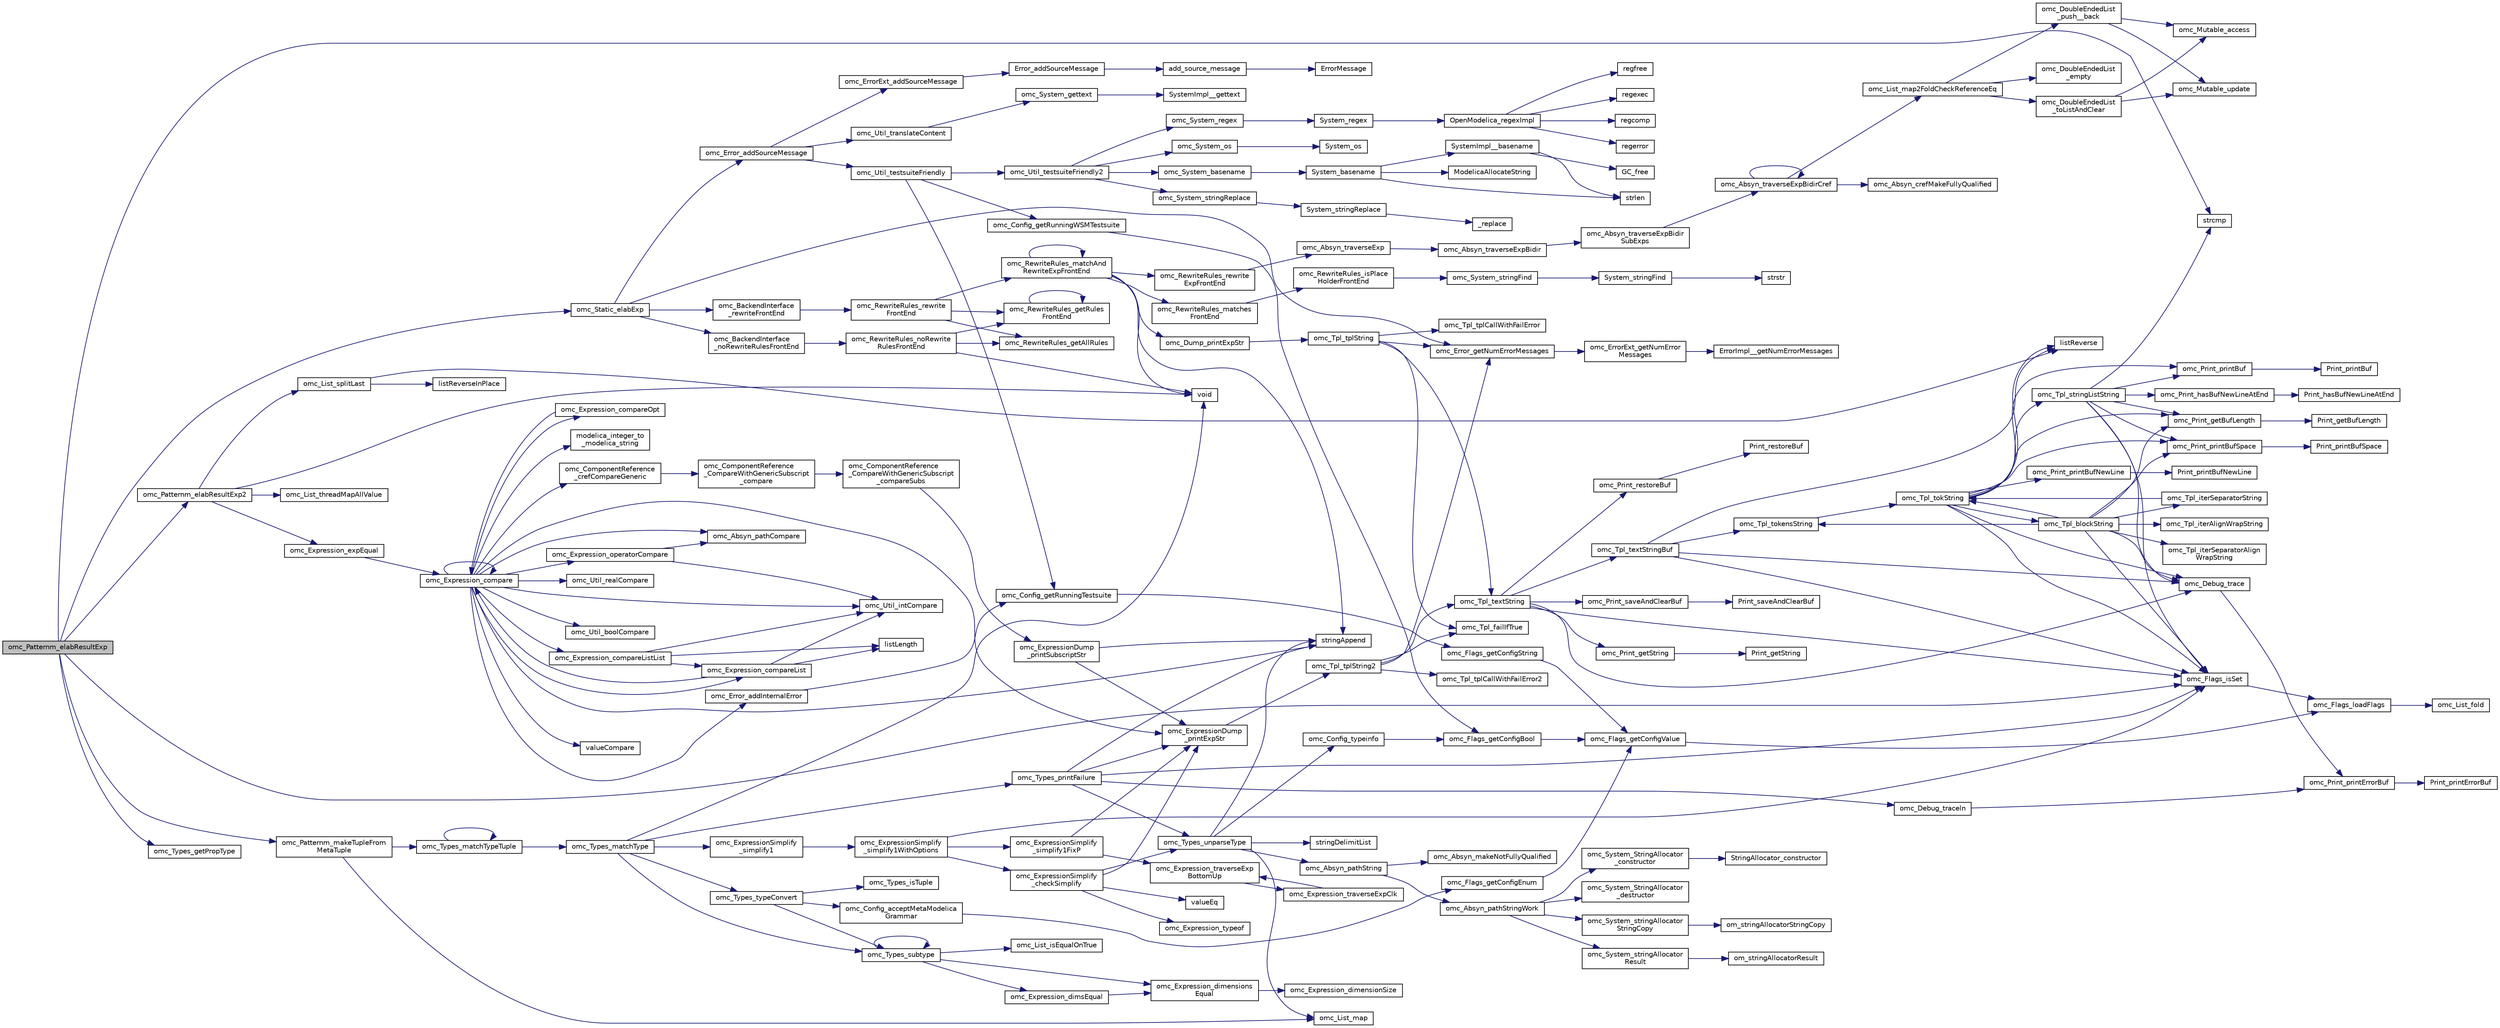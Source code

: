digraph "omc_Patternm_elabResultExp"
{
  edge [fontname="Helvetica",fontsize="10",labelfontname="Helvetica",labelfontsize="10"];
  node [fontname="Helvetica",fontsize="10",shape=record];
  rankdir="LR";
  Node2503 [label="omc_Patternm_elabResultExp",height=0.2,width=0.4,color="black", fillcolor="grey75", style="filled", fontcolor="black"];
  Node2503 -> Node2504 [color="midnightblue",fontsize="10",style="solid",fontname="Helvetica"];
  Node2504 [label="strcmp",height=0.2,width=0.4,color="black", fillcolor="white", style="filled",URL="$db/d13/_c_vode_get_8m.html#ab022bbe018438998408fda94a327a547"];
  Node2503 -> Node2505 [color="midnightblue",fontsize="10",style="solid",fontname="Helvetica"];
  Node2505 [label="omc_Static_elabExp",height=0.2,width=0.4,color="black", fillcolor="white", style="filled",URL="$d0/d86/_static_8c.html#a3559888bc6b427261342f66dd48d39d4"];
  Node2505 -> Node2506 [color="midnightblue",fontsize="10",style="solid",fontname="Helvetica"];
  Node2506 [label="omc_BackendInterface\l_noRewriteRulesFrontEnd",height=0.2,width=0.4,color="black", fillcolor="white", style="filled",URL="$df/d4e/_backend_interface_8c.html#a80c4dbf787310b487fa12f1f85346f6c"];
  Node2506 -> Node2507 [color="midnightblue",fontsize="10",style="solid",fontname="Helvetica"];
  Node2507 [label="omc_RewriteRules_noRewrite\lRulesFrontEnd",height=0.2,width=0.4,color="black", fillcolor="white", style="filled",URL="$d5/d62/_rewrite_rules_8c.html#a5c00935481499dfd5b14fafcdbaa8a44"];
  Node2507 -> Node2508 [color="midnightblue",fontsize="10",style="solid",fontname="Helvetica"];
  Node2508 [label="omc_RewriteRules_getRules\lFrontEnd",height=0.2,width=0.4,color="black", fillcolor="white", style="filled",URL="$d5/d62/_rewrite_rules_8c.html#abab7a42d066778f6ac33ddacb6fd2ad4"];
  Node2508 -> Node2508 [color="midnightblue",fontsize="10",style="solid",fontname="Helvetica"];
  Node2507 -> Node2509 [color="midnightblue",fontsize="10",style="solid",fontname="Helvetica"];
  Node2509 [label="omc_RewriteRules_getAllRules",height=0.2,width=0.4,color="black", fillcolor="white", style="filled",URL="$d5/d62/_rewrite_rules_8c.html#a4512a6535e05e242332ccbc0a724d675"];
  Node2507 -> Node2510 [color="midnightblue",fontsize="10",style="solid",fontname="Helvetica"];
  Node2510 [label="void",height=0.2,width=0.4,color="black", fillcolor="white", style="filled",URL="$d1/dd1/3rd_party_2gc_2include_2gc_8h.html#acacfa47efcc44a29f7bb7d98f2a000f8"];
  Node2505 -> Node2511 [color="midnightblue",fontsize="10",style="solid",fontname="Helvetica"];
  Node2511 [label="omc_BackendInterface\l_rewriteFrontEnd",height=0.2,width=0.4,color="black", fillcolor="white", style="filled",URL="$df/d4e/_backend_interface_8c.html#aa24c64e0e29197b384561f4cf8ebfcab"];
  Node2511 -> Node2512 [color="midnightblue",fontsize="10",style="solid",fontname="Helvetica"];
  Node2512 [label="omc_RewriteRules_rewrite\lFrontEnd",height=0.2,width=0.4,color="black", fillcolor="white", style="filled",URL="$d5/d62/_rewrite_rules_8c.html#a9ea59226cf3491009f366b9b3a960f15"];
  Node2512 -> Node2508 [color="midnightblue",fontsize="10",style="solid",fontname="Helvetica"];
  Node2512 -> Node2509 [color="midnightblue",fontsize="10",style="solid",fontname="Helvetica"];
  Node2512 -> Node2513 [color="midnightblue",fontsize="10",style="solid",fontname="Helvetica"];
  Node2513 [label="omc_RewriteRules_matchAnd\lRewriteExpFrontEnd",height=0.2,width=0.4,color="black", fillcolor="white", style="filled",URL="$d5/d62/_rewrite_rules_8c.html#afb9ee298b785c752879c3a1453860cf3"];
  Node2513 -> Node2514 [color="midnightblue",fontsize="10",style="solid",fontname="Helvetica"];
  Node2514 [label="omc_RewriteRules_matches\lFrontEnd",height=0.2,width=0.4,color="black", fillcolor="white", style="filled",URL="$d5/d62/_rewrite_rules_8c.html#a8e0ef871282a0a434bbfc649214418b9"];
  Node2514 -> Node2515 [color="midnightblue",fontsize="10",style="solid",fontname="Helvetica"];
  Node2515 [label="omc_RewriteRules_isPlace\lHolderFrontEnd",height=0.2,width=0.4,color="black", fillcolor="white", style="filled",URL="$d5/d62/_rewrite_rules_8c.html#ae2977f22cdf902544850859dff55fae9"];
  Node2515 -> Node2516 [color="midnightblue",fontsize="10",style="solid",fontname="Helvetica"];
  Node2516 [label="omc_System_stringFind",height=0.2,width=0.4,color="black", fillcolor="white", style="filled",URL="$d1/d95/_system_8c.html#aaf91a54874eb5ec9ee51361de070f43f"];
  Node2516 -> Node2517 [color="midnightblue",fontsize="10",style="solid",fontname="Helvetica"];
  Node2517 [label="System_stringFind",height=0.2,width=0.4,color="black", fillcolor="white", style="filled",URL="$d8/d28/_compiler_2boot_2build_2system_8h.html#a616f6ee1c9578bea3ee5ecb840b19682"];
  Node2517 -> Node2518 [color="midnightblue",fontsize="10",style="solid",fontname="Helvetica"];
  Node2518 [label="strstr",height=0.2,width=0.4,color="black", fillcolor="white", style="filled",URL="$df/deb/3rd_party_2regex-0_812_2test_2test_8c.html#a1e5ffad39b65fa937afd3ee288ccf877"];
  Node2513 -> Node2519 [color="midnightblue",fontsize="10",style="solid",fontname="Helvetica"];
  Node2519 [label="omc_RewriteRules_rewrite\lExpFrontEnd",height=0.2,width=0.4,color="black", fillcolor="white", style="filled",URL="$d5/d62/_rewrite_rules_8c.html#a513d50178168c55bf4f694c9be636913"];
  Node2519 -> Node2520 [color="midnightblue",fontsize="10",style="solid",fontname="Helvetica"];
  Node2520 [label="omc_Absyn_traverseExp",height=0.2,width=0.4,color="black", fillcolor="white", style="filled",URL="$d0/d78/_absyn_8c.html#a4e56ea0b5399f08689d164dcbe995886"];
  Node2520 -> Node2521 [color="midnightblue",fontsize="10",style="solid",fontname="Helvetica"];
  Node2521 [label="omc_Absyn_traverseExpBidir",height=0.2,width=0.4,color="black", fillcolor="white", style="filled",URL="$d0/d78/_absyn_8c.html#add896b000d61c35a4c46cdae7cc6b81a"];
  Node2521 -> Node2522 [color="midnightblue",fontsize="10",style="solid",fontname="Helvetica"];
  Node2522 [label="omc_Absyn_traverseExpBidir\lSubExps",height=0.2,width=0.4,color="black", fillcolor="white", style="filled",URL="$d0/d78/_absyn_8c.html#abe7f9b3aa83ab4de1cb090df682e5fdc"];
  Node2522 -> Node2523 [color="midnightblue",fontsize="10",style="solid",fontname="Helvetica"];
  Node2523 [label="omc_Absyn_traverseExpBidirCref",height=0.2,width=0.4,color="black", fillcolor="white", style="filled",URL="$d0/d78/_absyn_8c.html#a8a631828d351ac06cd8a7b6c92ba9970"];
  Node2523 -> Node2523 [color="midnightblue",fontsize="10",style="solid",fontname="Helvetica"];
  Node2523 -> Node2524 [color="midnightblue",fontsize="10",style="solid",fontname="Helvetica"];
  Node2524 [label="omc_Absyn_crefMakeFullyQualified",height=0.2,width=0.4,color="black", fillcolor="white", style="filled",URL="$d0/d78/_absyn_8c.html#aacd95a0f5b0b2f2bcfbe1927e6bd489e"];
  Node2523 -> Node2525 [color="midnightblue",fontsize="10",style="solid",fontname="Helvetica"];
  Node2525 [label="omc_List_map2FoldCheckReferenceEq",height=0.2,width=0.4,color="black", fillcolor="white", style="filled",URL="$da/d72/_compiler_2boot_2build_2list_8c.html#a620a57c2f9996057cbb8dcd1b183018f"];
  Node2525 -> Node2526 [color="midnightblue",fontsize="10",style="solid",fontname="Helvetica"];
  Node2526 [label="omc_DoubleEndedList\l_empty",height=0.2,width=0.4,color="black", fillcolor="white", style="filled",URL="$df/d56/_double_ended_list_8c.html#a5bd04948a6755a3b46a10804641c2a35"];
  Node2525 -> Node2527 [color="midnightblue",fontsize="10",style="solid",fontname="Helvetica"];
  Node2527 [label="omc_DoubleEndedList\l_push__back",height=0.2,width=0.4,color="black", fillcolor="white", style="filled",URL="$df/d56/_double_ended_list_8c.html#afd49a883c63046b88cd3d060c51907f1"];
  Node2527 -> Node2528 [color="midnightblue",fontsize="10",style="solid",fontname="Helvetica"];
  Node2528 [label="omc_Mutable_access",height=0.2,width=0.4,color="black", fillcolor="white", style="filled",URL="$d8/de3/_mutable_8c.html#a4d9367043438a5c1a24d17f1f9559996"];
  Node2527 -> Node2529 [color="midnightblue",fontsize="10",style="solid",fontname="Helvetica"];
  Node2529 [label="omc_Mutable_update",height=0.2,width=0.4,color="black", fillcolor="white", style="filled",URL="$d8/de3/_mutable_8c.html#a453a811f6b99a2c2625aa9e95c27cb2c"];
  Node2525 -> Node2530 [color="midnightblue",fontsize="10",style="solid",fontname="Helvetica"];
  Node2530 [label="omc_DoubleEndedList\l_toListAndClear",height=0.2,width=0.4,color="black", fillcolor="white", style="filled",URL="$df/d56/_double_ended_list_8c.html#a29b31effb236408e896ba6e9191f1f31"];
  Node2530 -> Node2528 [color="midnightblue",fontsize="10",style="solid",fontname="Helvetica"];
  Node2530 -> Node2529 [color="midnightblue",fontsize="10",style="solid",fontname="Helvetica"];
  Node2513 -> Node2531 [color="midnightblue",fontsize="10",style="solid",fontname="Helvetica"];
  Node2531 [label="stringAppend",height=0.2,width=0.4,color="black", fillcolor="white", style="filled",URL="$d7/deb/build_2include_2omc_2c_2util_2modelica__string_8c.html#a751007abc59e9ca7978f2af10a0c814f"];
  Node2513 -> Node2532 [color="midnightblue",fontsize="10",style="solid",fontname="Helvetica"];
  Node2532 [label="omc_Dump_printExpStr",height=0.2,width=0.4,color="black", fillcolor="white", style="filled",URL="$d8/d4d/_dump_8c.html#a17160be8bc0a8dd3d57b9c01a81f4571"];
  Node2532 -> Node2533 [color="midnightblue",fontsize="10",style="solid",fontname="Helvetica"];
  Node2533 [label="omc_Tpl_tplString",height=0.2,width=0.4,color="black", fillcolor="white", style="filled",URL="$d7/d52/_tpl_8c.html#aa1d15a30935372710f07a5ba3276dc70"];
  Node2533 -> Node2534 [color="midnightblue",fontsize="10",style="solid",fontname="Helvetica"];
  Node2534 [label="omc_Error_getNumErrorMessages",height=0.2,width=0.4,color="black", fillcolor="white", style="filled",URL="$db/da1/_compiler_2boot_2build_2error_8c.html#a6f9ff3d03e91883492e13af7fbc088ff"];
  Node2534 -> Node2535 [color="midnightblue",fontsize="10",style="solid",fontname="Helvetica"];
  Node2535 [label="omc_ErrorExt_getNumError\lMessages",height=0.2,width=0.4,color="black", fillcolor="white", style="filled",URL="$d4/dce/_error_ext_8c.html#a0195f83af0487b3e7bf35deb4225e582"];
  Node2535 -> Node2536 [color="midnightblue",fontsize="10",style="solid",fontname="Helvetica"];
  Node2536 [label="ErrorImpl__getNumErrorMessages",height=0.2,width=0.4,color="black", fillcolor="white", style="filled",URL="$d1/d40/boot_2build_2_error_ext_8h.html#a1206137921767ad0e49abe96adf7b5e3"];
  Node2533 -> Node2537 [color="midnightblue",fontsize="10",style="solid",fontname="Helvetica"];
  Node2537 [label="omc_Tpl_tplCallWithFailError",height=0.2,width=0.4,color="black", fillcolor="white", style="filled",URL="$d7/d52/_tpl_8c.html#a97b981684a5f0c8f870746abdde666d7"];
  Node2533 -> Node2538 [color="midnightblue",fontsize="10",style="solid",fontname="Helvetica"];
  Node2538 [label="omc_Tpl_failIfTrue",height=0.2,width=0.4,color="black", fillcolor="white", style="filled",URL="$d7/d52/_tpl_8c.html#a4c5af303d93cb4cea7b309b336519c31"];
  Node2533 -> Node2539 [color="midnightblue",fontsize="10",style="solid",fontname="Helvetica"];
  Node2539 [label="omc_Tpl_textString",height=0.2,width=0.4,color="black", fillcolor="white", style="filled",URL="$d7/d52/_tpl_8c.html#a3df7e553e36d815ca12207c1b633f741"];
  Node2539 -> Node2540 [color="midnightblue",fontsize="10",style="solid",fontname="Helvetica"];
  Node2540 [label="omc_Print_saveAndClearBuf",height=0.2,width=0.4,color="black", fillcolor="white", style="filled",URL="$dc/d4a/_print_8c.html#a9be4a7e0fd8ef4d0e9a96b6a7d30129b"];
  Node2540 -> Node2541 [color="midnightblue",fontsize="10",style="solid",fontname="Helvetica"];
  Node2541 [label="Print_saveAndClearBuf",height=0.2,width=0.4,color="black", fillcolor="white", style="filled",URL="$db/def/_print_8h.html#afbd06f69772f11802874118538c5e3cb"];
  Node2539 -> Node2542 [color="midnightblue",fontsize="10",style="solid",fontname="Helvetica"];
  Node2542 [label="omc_Tpl_textStringBuf",height=0.2,width=0.4,color="black", fillcolor="white", style="filled",URL="$d7/d52/_tpl_8c.html#a569b285dc7a7a3d881d4a69ee8857b85"];
  Node2542 -> Node2543 [color="midnightblue",fontsize="10",style="solid",fontname="Helvetica"];
  Node2543 [label="omc_Tpl_tokensString",height=0.2,width=0.4,color="black", fillcolor="white", style="filled",URL="$d7/d52/_tpl_8c.html#a2085a822c35dc488683fbb303c0d6546"];
  Node2543 -> Node2544 [color="midnightblue",fontsize="10",style="solid",fontname="Helvetica"];
  Node2544 [label="omc_Tpl_tokString",height=0.2,width=0.4,color="black", fillcolor="white", style="filled",URL="$d7/d52/_tpl_8c.html#aaad1c380626ef433bd8e0102f48743cf"];
  Node2544 -> Node2545 [color="midnightblue",fontsize="10",style="solid",fontname="Helvetica"];
  Node2545 [label="omc_Print_printBufNewLine",height=0.2,width=0.4,color="black", fillcolor="white", style="filled",URL="$dc/d4a/_print_8c.html#a56936142cb06c2610c5c55a0f0672826"];
  Node2545 -> Node2546 [color="midnightblue",fontsize="10",style="solid",fontname="Helvetica"];
  Node2546 [label="Print_printBufNewLine",height=0.2,width=0.4,color="black", fillcolor="white", style="filled",URL="$db/def/_print_8h.html#a3b18f8c254923287e4e0dc39d5c39a3a"];
  Node2544 -> Node2547 [color="midnightblue",fontsize="10",style="solid",fontname="Helvetica"];
  Node2547 [label="omc_Print_getBufLength",height=0.2,width=0.4,color="black", fillcolor="white", style="filled",URL="$dc/d4a/_print_8c.html#a65cb82b6b1bc6acf3a656ef9978109b2"];
  Node2547 -> Node2548 [color="midnightblue",fontsize="10",style="solid",fontname="Helvetica"];
  Node2548 [label="Print_getBufLength",height=0.2,width=0.4,color="black", fillcolor="white", style="filled",URL="$db/def/_print_8h.html#a512282b99288e8ec6b431e7dee78c76f"];
  Node2544 -> Node2549 [color="midnightblue",fontsize="10",style="solid",fontname="Helvetica"];
  Node2549 [label="omc_Print_printBufSpace",height=0.2,width=0.4,color="black", fillcolor="white", style="filled",URL="$dc/d4a/_print_8c.html#a02aa663c225bece7c208406683415d6f"];
  Node2549 -> Node2550 [color="midnightblue",fontsize="10",style="solid",fontname="Helvetica"];
  Node2550 [label="Print_printBufSpace",height=0.2,width=0.4,color="black", fillcolor="white", style="filled",URL="$db/def/_print_8h.html#a494a05754b95d4ded8cf421fe8799495"];
  Node2544 -> Node2551 [color="midnightblue",fontsize="10",style="solid",fontname="Helvetica"];
  Node2551 [label="omc_Print_printBuf",height=0.2,width=0.4,color="black", fillcolor="white", style="filled",URL="$dc/d4a/_print_8c.html#a0814578dcc1618c6b57729067765170b"];
  Node2551 -> Node2552 [color="midnightblue",fontsize="10",style="solid",fontname="Helvetica"];
  Node2552 [label="Print_printBuf",height=0.2,width=0.4,color="black", fillcolor="white", style="filled",URL="$db/def/_print_8h.html#a4e09b57c2e6549226f6669ca20a3cf07"];
  Node2544 -> Node2553 [color="midnightblue",fontsize="10",style="solid",fontname="Helvetica"];
  Node2553 [label="omc_Tpl_stringListString",height=0.2,width=0.4,color="black", fillcolor="white", style="filled",URL="$d7/d52/_tpl_8c.html#aee284774d669dd515363b1fac8b7086c"];
  Node2553 -> Node2504 [color="midnightblue",fontsize="10",style="solid",fontname="Helvetica"];
  Node2553 -> Node2547 [color="midnightblue",fontsize="10",style="solid",fontname="Helvetica"];
  Node2553 -> Node2549 [color="midnightblue",fontsize="10",style="solid",fontname="Helvetica"];
  Node2553 -> Node2551 [color="midnightblue",fontsize="10",style="solid",fontname="Helvetica"];
  Node2553 -> Node2554 [color="midnightblue",fontsize="10",style="solid",fontname="Helvetica"];
  Node2554 [label="omc_Print_hasBufNewLineAtEnd",height=0.2,width=0.4,color="black", fillcolor="white", style="filled",URL="$dc/d4a/_print_8c.html#a688e4a253785b1cd5b77e1a52c1a6dca"];
  Node2554 -> Node2555 [color="midnightblue",fontsize="10",style="solid",fontname="Helvetica"];
  Node2555 [label="Print_hasBufNewLineAtEnd",height=0.2,width=0.4,color="black", fillcolor="white", style="filled",URL="$db/def/_print_8h.html#a6941baa09472d7bbc87bec9ba099d164"];
  Node2553 -> Node2556 [color="midnightblue",fontsize="10",style="solid",fontname="Helvetica"];
  Node2556 [label="omc_Flags_isSet",height=0.2,width=0.4,color="black", fillcolor="white", style="filled",URL="$d3/db3/_flags_8c.html#a34e6591659b1578969141a635ff24042"];
  Node2556 -> Node2557 [color="midnightblue",fontsize="10",style="solid",fontname="Helvetica"];
  Node2557 [label="omc_Flags_loadFlags",height=0.2,width=0.4,color="black", fillcolor="white", style="filled",URL="$d3/db3/_flags_8c.html#a760d66f53b65ac257876ca0f6308f09f"];
  Node2557 -> Node2558 [color="midnightblue",fontsize="10",style="solid",fontname="Helvetica"];
  Node2558 [label="omc_List_fold",height=0.2,width=0.4,color="black", fillcolor="white", style="filled",URL="$da/d72/_compiler_2boot_2build_2list_8c.html#a3ec1ee3a5ff53be9af368e290be09182"];
  Node2553 -> Node2559 [color="midnightblue",fontsize="10",style="solid",fontname="Helvetica"];
  Node2559 [label="omc_Debug_trace",height=0.2,width=0.4,color="black", fillcolor="white", style="filled",URL="$d6/d1d/_compiler_2boot_2build_2debug_8c.html#a465f6e24432a8b1db4c7576ea09e7259"];
  Node2559 -> Node2560 [color="midnightblue",fontsize="10",style="solid",fontname="Helvetica"];
  Node2560 [label="omc_Print_printErrorBuf",height=0.2,width=0.4,color="black", fillcolor="white", style="filled",URL="$dc/d4a/_print_8c.html#a136f27763cbad8fdab9e975d877aff4b"];
  Node2560 -> Node2561 [color="midnightblue",fontsize="10",style="solid",fontname="Helvetica"];
  Node2561 [label="Print_printErrorBuf",height=0.2,width=0.4,color="black", fillcolor="white", style="filled",URL="$db/def/_print_8h.html#ac4ef051f731ad4fd851c45be8d215b4c"];
  Node2544 -> Node2562 [color="midnightblue",fontsize="10",style="solid",fontname="Helvetica"];
  Node2562 [label="omc_Tpl_blockString",height=0.2,width=0.4,color="black", fillcolor="white", style="filled",URL="$d7/d52/_tpl_8c.html#a5439b4832f78013add9b4aa8389f2bdc"];
  Node2562 -> Node2543 [color="midnightblue",fontsize="10",style="solid",fontname="Helvetica"];
  Node2562 -> Node2549 [color="midnightblue",fontsize="10",style="solid",fontname="Helvetica"];
  Node2562 -> Node2547 [color="midnightblue",fontsize="10",style="solid",fontname="Helvetica"];
  Node2562 -> Node2544 [color="midnightblue",fontsize="10",style="solid",fontname="Helvetica"];
  Node2562 -> Node2563 [color="midnightblue",fontsize="10",style="solid",fontname="Helvetica"];
  Node2563 [label="omc_Tpl_iterSeparatorString",height=0.2,width=0.4,color="black", fillcolor="white", style="filled",URL="$d7/d52/_tpl_8c.html#aac82332fb79d7c0b20e59be6a4161452"];
  Node2563 -> Node2544 [color="midnightblue",fontsize="10",style="solid",fontname="Helvetica"];
  Node2562 -> Node2564 [color="midnightblue",fontsize="10",style="solid",fontname="Helvetica"];
  Node2564 [label="omc_Tpl_iterSeparatorAlign\lWrapString",height=0.2,width=0.4,color="black", fillcolor="white", style="filled",URL="$d7/d52/_tpl_8c.html#abf190d9e11ccd80e0749d132287e5052"];
  Node2562 -> Node2565 [color="midnightblue",fontsize="10",style="solid",fontname="Helvetica"];
  Node2565 [label="omc_Tpl_iterAlignWrapString",height=0.2,width=0.4,color="black", fillcolor="white", style="filled",URL="$d7/d52/_tpl_8c.html#a6b1e4c1278b1da42e896a4ea81cc6fd3"];
  Node2562 -> Node2556 [color="midnightblue",fontsize="10",style="solid",fontname="Helvetica"];
  Node2562 -> Node2559 [color="midnightblue",fontsize="10",style="solid",fontname="Helvetica"];
  Node2544 -> Node2566 [color="midnightblue",fontsize="10",style="solid",fontname="Helvetica"];
  Node2566 [label="listReverse",height=0.2,width=0.4,color="black", fillcolor="white", style="filled",URL="$d2/d57/build_2include_2omc_2c_2meta_2meta__modelica__builtin_8h.html#a81001ba45c298ade27540edd2589777c"];
  Node2544 -> Node2556 [color="midnightblue",fontsize="10",style="solid",fontname="Helvetica"];
  Node2544 -> Node2559 [color="midnightblue",fontsize="10",style="solid",fontname="Helvetica"];
  Node2542 -> Node2566 [color="midnightblue",fontsize="10",style="solid",fontname="Helvetica"];
  Node2542 -> Node2556 [color="midnightblue",fontsize="10",style="solid",fontname="Helvetica"];
  Node2542 -> Node2559 [color="midnightblue",fontsize="10",style="solid",fontname="Helvetica"];
  Node2539 -> Node2567 [color="midnightblue",fontsize="10",style="solid",fontname="Helvetica"];
  Node2567 [label="omc_Print_getString",height=0.2,width=0.4,color="black", fillcolor="white", style="filled",URL="$dc/d4a/_print_8c.html#a24f4e5ba012abc81ac68e0c3bfb3dfcb"];
  Node2567 -> Node2568 [color="midnightblue",fontsize="10",style="solid",fontname="Helvetica"];
  Node2568 [label="Print_getString",height=0.2,width=0.4,color="black", fillcolor="white", style="filled",URL="$db/def/_print_8h.html#adc535a7680da761472c50a3613eba8d7"];
  Node2539 -> Node2569 [color="midnightblue",fontsize="10",style="solid",fontname="Helvetica"];
  Node2569 [label="omc_Print_restoreBuf",height=0.2,width=0.4,color="black", fillcolor="white", style="filled",URL="$dc/d4a/_print_8c.html#ab5cdbbbaeeac69f9d76f10b1354c7ba2"];
  Node2569 -> Node2570 [color="midnightblue",fontsize="10",style="solid",fontname="Helvetica"];
  Node2570 [label="Print_restoreBuf",height=0.2,width=0.4,color="black", fillcolor="white", style="filled",URL="$db/def/_print_8h.html#a30efd8fc4a8cb13b594cb63bcac9407c"];
  Node2539 -> Node2556 [color="midnightblue",fontsize="10",style="solid",fontname="Helvetica"];
  Node2539 -> Node2559 [color="midnightblue",fontsize="10",style="solid",fontname="Helvetica"];
  Node2513 -> Node2513 [color="midnightblue",fontsize="10",style="solid",fontname="Helvetica"];
  Node2513 -> Node2510 [color="midnightblue",fontsize="10",style="solid",fontname="Helvetica"];
  Node2505 -> Node2534 [color="midnightblue",fontsize="10",style="solid",fontname="Helvetica"];
  Node2505 -> Node2571 [color="midnightblue",fontsize="10",style="solid",fontname="Helvetica"];
  Node2571 [label="omc_Error_addSourceMessage",height=0.2,width=0.4,color="black", fillcolor="white", style="filled",URL="$db/da1/_compiler_2boot_2build_2error_8c.html#a991bd0d249f0698967bd89d565719016"];
  Node2571 -> Node2572 [color="midnightblue",fontsize="10",style="solid",fontname="Helvetica"];
  Node2572 [label="omc_Util_translateContent",height=0.2,width=0.4,color="black", fillcolor="white", style="filled",URL="$d9/d7c/_compiler_2boot_2build_2util_8c.html#af677b04abc76ada92619360b1a4e1238"];
  Node2572 -> Node2573 [color="midnightblue",fontsize="10",style="solid",fontname="Helvetica"];
  Node2573 [label="omc_System_gettext",height=0.2,width=0.4,color="black", fillcolor="white", style="filled",URL="$d1/d95/_system_8c.html#ae39e41c84235850a135a73187a387d21"];
  Node2573 -> Node2574 [color="midnightblue",fontsize="10",style="solid",fontname="Helvetica"];
  Node2574 [label="SystemImpl__gettext",height=0.2,width=0.4,color="black", fillcolor="white", style="filled",URL="$d8/d28/_compiler_2boot_2build_2system_8h.html#a082d216ff61d9f3b30e1fe92e3fc5860"];
  Node2571 -> Node2575 [color="midnightblue",fontsize="10",style="solid",fontname="Helvetica"];
  Node2575 [label="omc_ErrorExt_addSourceMessage",height=0.2,width=0.4,color="black", fillcolor="white", style="filled",URL="$d4/dce/_error_ext_8c.html#a2aab7fef8718e5c7b0e410daf818bf99"];
  Node2575 -> Node2576 [color="midnightblue",fontsize="10",style="solid",fontname="Helvetica"];
  Node2576 [label="Error_addSourceMessage",height=0.2,width=0.4,color="black", fillcolor="white", style="filled",URL="$d1/d40/boot_2build_2_error_ext_8h.html#afef4410ffb05473c1ca2f30078ee39a8"];
  Node2576 -> Node2577 [color="midnightblue",fontsize="10",style="solid",fontname="Helvetica"];
  Node2577 [label="add_source_message",height=0.2,width=0.4,color="black", fillcolor="white", style="filled",URL="$dc/d1d/errorext_8cpp.html#a658c4e234277aba60ad929952c45d9e2"];
  Node2577 -> Node2578 [color="midnightblue",fontsize="10",style="solid",fontname="Helvetica"];
  Node2578 [label="ErrorMessage",height=0.2,width=0.4,color="black", fillcolor="white", style="filled",URL="$d4/dbe/_o_m_c_monitor_8c.html#ad78b5494db8b59027d08860c5efce10f"];
  Node2571 -> Node2579 [color="midnightblue",fontsize="10",style="solid",fontname="Helvetica"];
  Node2579 [label="omc_Util_testsuiteFriendly",height=0.2,width=0.4,color="black", fillcolor="white", style="filled",URL="$d9/d7c/_compiler_2boot_2build_2util_8c.html#ad7f719bd6355b185d211a8c8ff0cc7be"];
  Node2579 -> Node2580 [color="midnightblue",fontsize="10",style="solid",fontname="Helvetica"];
  Node2580 [label="omc_Util_testsuiteFriendly2",height=0.2,width=0.4,color="black", fillcolor="white", style="filled",URL="$d9/d7c/_compiler_2boot_2build_2util_8c.html#ab96745984cab835c8ae43a8f02fb268b"];
  Node2580 -> Node2581 [color="midnightblue",fontsize="10",style="solid",fontname="Helvetica"];
  Node2581 [label="omc_System_basename",height=0.2,width=0.4,color="black", fillcolor="white", style="filled",URL="$d1/d95/_system_8c.html#acb158f48d2d963dbc65eb161259659a7"];
  Node2581 -> Node2582 [color="midnightblue",fontsize="10",style="solid",fontname="Helvetica"];
  Node2582 [label="System_basename",height=0.2,width=0.4,color="black", fillcolor="white", style="filled",URL="$d8/d28/_compiler_2boot_2build_2system_8h.html#a7b722b53b1ba7f3ffdc3624727daa000"];
  Node2582 -> Node2583 [color="midnightblue",fontsize="10",style="solid",fontname="Helvetica"];
  Node2583 [label="SystemImpl__basename",height=0.2,width=0.4,color="black", fillcolor="white", style="filled",URL="$d4/d45/systemimpl_8c.html#af0ce445d63d4d737a2ed25d05b45463c"];
  Node2583 -> Node2584 [color="midnightblue",fontsize="10",style="solid",fontname="Helvetica"];
  Node2584 [label="strlen",height=0.2,width=0.4,color="black", fillcolor="white", style="filled",URL="$d7/d57/iregex_8c.html#a492442620ce65db20fe7297b43cbca65"];
  Node2583 -> Node2585 [color="midnightblue",fontsize="10",style="solid",fontname="Helvetica"];
  Node2585 [label="GC_free",height=0.2,width=0.4,color="black", fillcolor="white", style="filled",URL="$d1/dd1/3rd_party_2gc_2include_2gc_8h.html#aef11fb85e24d9cdb7da9ef9df26d45b3"];
  Node2582 -> Node2586 [color="midnightblue",fontsize="10",style="solid",fontname="Helvetica"];
  Node2586 [label="ModelicaAllocateString",height=0.2,width=0.4,color="black", fillcolor="white", style="filled",URL="$d7/dcd/group__core_utils.html#gaeccaa0b46edead0608a6982dddb917ec",tooltip="Allocate memory for a Modelica string which is used as return argument of an external Modelica functi..."];
  Node2582 -> Node2584 [color="midnightblue",fontsize="10",style="solid",fontname="Helvetica"];
  Node2580 -> Node2587 [color="midnightblue",fontsize="10",style="solid",fontname="Helvetica"];
  Node2587 [label="omc_System_os",height=0.2,width=0.4,color="black", fillcolor="white", style="filled",URL="$d1/d95/_system_8c.html#ab4261551580fc07778c15d3b0cb0cdfd"];
  Node2587 -> Node2588 [color="midnightblue",fontsize="10",style="solid",fontname="Helvetica"];
  Node2588 [label="System_os",height=0.2,width=0.4,color="black", fillcolor="white", style="filled",URL="$d8/d28/_compiler_2boot_2build_2system_8h.html#a967ce96198372dc665f235bb728adb6f"];
  Node2580 -> Node2589 [color="midnightblue",fontsize="10",style="solid",fontname="Helvetica"];
  Node2589 [label="omc_System_stringReplace",height=0.2,width=0.4,color="black", fillcolor="white", style="filled",URL="$d1/d95/_system_8c.html#a058b959f3f74b2d76bb6b21a01cdddb1"];
  Node2589 -> Node2590 [color="midnightblue",fontsize="10",style="solid",fontname="Helvetica"];
  Node2590 [label="System_stringReplace",height=0.2,width=0.4,color="black", fillcolor="white", style="filled",URL="$d8/d28/_compiler_2boot_2build_2system_8h.html#abd9e4634afacfdd5c965aee4d8662e35"];
  Node2590 -> Node2591 [color="midnightblue",fontsize="10",style="solid",fontname="Helvetica"];
  Node2591 [label="_replace",height=0.2,width=0.4,color="black", fillcolor="white", style="filled",URL="$d0/dfd/printimpl_8c.html#a0ba59718edccbb5a0e203e2c9600a69c"];
  Node2580 -> Node2592 [color="midnightblue",fontsize="10",style="solid",fontname="Helvetica"];
  Node2592 [label="omc_System_regex",height=0.2,width=0.4,color="black", fillcolor="white", style="filled",URL="$d1/d95/_system_8c.html#af4ee178a494a93c0aba547ce82e7f403"];
  Node2592 -> Node2593 [color="midnightblue",fontsize="10",style="solid",fontname="Helvetica"];
  Node2593 [label="System_regex",height=0.2,width=0.4,color="black", fillcolor="white", style="filled",URL="$d8/d28/_compiler_2boot_2build_2system_8h.html#a7c20ab6d7ecb2cb478fb5739f8581bf3"];
  Node2593 -> Node2594 [color="midnightblue",fontsize="10",style="solid",fontname="Helvetica"];
  Node2594 [label="OpenModelica_regexImpl",height=0.2,width=0.4,color="black", fillcolor="white", style="filled",URL="$d4/d6b/build_2include_2omc_2c_2util_2utility_8c.html#abc11c26ce9d5eaf728bfee9160f61b58"];
  Node2594 -> Node2595 [color="midnightblue",fontsize="10",style="solid",fontname="Helvetica"];
  Node2595 [label="regcomp",height=0.2,width=0.4,color="black", fillcolor="white", style="filled",URL="$dc/d08/gkregex_8h.html#a430f0c9389ac6c08be2286257691317b"];
  Node2594 -> Node2596 [color="midnightblue",fontsize="10",style="solid",fontname="Helvetica"];
  Node2596 [label="regerror",height=0.2,width=0.4,color="black", fillcolor="white", style="filled",URL="$dc/d08/gkregex_8h.html#a0284fc25f2802396427939f37caccc1c"];
  Node2594 -> Node2597 [color="midnightblue",fontsize="10",style="solid",fontname="Helvetica"];
  Node2597 [label="regfree",height=0.2,width=0.4,color="black", fillcolor="white", style="filled",URL="$dc/d08/gkregex_8h.html#a87e79b6d048a32ffbfdb234c4166e769"];
  Node2594 -> Node2598 [color="midnightblue",fontsize="10",style="solid",fontname="Helvetica"];
  Node2598 [label="regexec",height=0.2,width=0.4,color="black", fillcolor="white", style="filled",URL="$dc/d08/gkregex_8h.html#a179877eb45bb29da01e5101325554d73"];
  Node2579 -> Node2599 [color="midnightblue",fontsize="10",style="solid",fontname="Helvetica"];
  Node2599 [label="omc_Config_getRunningTestsuite",height=0.2,width=0.4,color="black", fillcolor="white", style="filled",URL="$d1/d5c/_config_8c.html#afa2f208e09cd9979df49295043109099"];
  Node2599 -> Node2600 [color="midnightblue",fontsize="10",style="solid",fontname="Helvetica"];
  Node2600 [label="omc_Flags_getConfigString",height=0.2,width=0.4,color="black", fillcolor="white", style="filled",URL="$d3/db3/_flags_8c.html#a1bdc57ee7db1a86ebd954e1aa4d04c0c"];
  Node2600 -> Node2601 [color="midnightblue",fontsize="10",style="solid",fontname="Helvetica"];
  Node2601 [label="omc_Flags_getConfigValue",height=0.2,width=0.4,color="black", fillcolor="white", style="filled",URL="$d3/db3/_flags_8c.html#a96ba70d54b6662cf90933a207c0c6b8e"];
  Node2601 -> Node2557 [color="midnightblue",fontsize="10",style="solid",fontname="Helvetica"];
  Node2579 -> Node2602 [color="midnightblue",fontsize="10",style="solid",fontname="Helvetica"];
  Node2602 [label="omc_Config_getRunningWSMTestsuite",height=0.2,width=0.4,color="black", fillcolor="white", style="filled",URL="$d1/d5c/_config_8c.html#a9b4cae615bdffda9b7abbe6e04b1e6a5"];
  Node2602 -> Node2603 [color="midnightblue",fontsize="10",style="solid",fontname="Helvetica"];
  Node2603 [label="omc_Flags_getConfigBool",height=0.2,width=0.4,color="black", fillcolor="white", style="filled",URL="$d3/db3/_flags_8c.html#abc3d84cf6e1cf18f0cec0f052e7c85d9"];
  Node2603 -> Node2601 [color="midnightblue",fontsize="10",style="solid",fontname="Helvetica"];
  Node2503 -> Node2604 [color="midnightblue",fontsize="10",style="solid",fontname="Helvetica"];
  Node2604 [label="omc_Types_getPropType",height=0.2,width=0.4,color="black", fillcolor="white", style="filled",URL="$d3/df6/_types_8c.html#a6dd13e8b502802cb515ed860b20402d0"];
  Node2503 -> Node2605 [color="midnightblue",fontsize="10",style="solid",fontname="Helvetica"];
  Node2605 [label="omc_Patternm_makeTupleFrom\lMetaTuple",height=0.2,width=0.4,color="black", fillcolor="white", style="filled",URL="$d0/d09/_patternm_8c.html#a4fc6c90128edc179446fc67196a614d0"];
  Node2605 -> Node2606 [color="midnightblue",fontsize="10",style="solid",fontname="Helvetica"];
  Node2606 [label="omc_List_map",height=0.2,width=0.4,color="black", fillcolor="white", style="filled",URL="$da/d72/_compiler_2boot_2build_2list_8c.html#a70628b2c3fb199a118f80777135940ee"];
  Node2605 -> Node2607 [color="midnightblue",fontsize="10",style="solid",fontname="Helvetica"];
  Node2607 [label="omc_Types_matchTypeTuple",height=0.2,width=0.4,color="black", fillcolor="white", style="filled",URL="$d3/df6/_types_8c.html#a91c1fed6c9ee7e12c1f3368a69a71569"];
  Node2607 -> Node2608 [color="midnightblue",fontsize="10",style="solid",fontname="Helvetica"];
  Node2608 [label="omc_Types_matchType",height=0.2,width=0.4,color="black", fillcolor="white", style="filled",URL="$d3/df6/_types_8c.html#af343a91b3d8e2747706c44d5f6e8f776"];
  Node2608 -> Node2609 [color="midnightblue",fontsize="10",style="solid",fontname="Helvetica"];
  Node2609 [label="omc_Types_subtype",height=0.2,width=0.4,color="black", fillcolor="white", style="filled",URL="$d3/df6/_types_8c.html#ada05079b69e94acd3019cae321b167f1"];
  Node2609 -> Node2610 [color="midnightblue",fontsize="10",style="solid",fontname="Helvetica"];
  Node2610 [label="omc_List_isEqualOnTrue",height=0.2,width=0.4,color="black", fillcolor="white", style="filled",URL="$da/d72/_compiler_2boot_2build_2list_8c.html#a48a12fdaab61cbe8e256fcaa1edff333"];
  Node2609 -> Node2611 [color="midnightblue",fontsize="10",style="solid",fontname="Helvetica"];
  Node2611 [label="omc_Expression_dimsEqual",height=0.2,width=0.4,color="black", fillcolor="white", style="filled",URL="$d1/d08/_expression_8c.html#ab4582574818b62098bd5f4d2090756ba"];
  Node2611 -> Node2612 [color="midnightblue",fontsize="10",style="solid",fontname="Helvetica"];
  Node2612 [label="omc_Expression_dimensions\lEqual",height=0.2,width=0.4,color="black", fillcolor="white", style="filled",URL="$d1/d08/_expression_8c.html#a49c53bb23335c4894403f10782bce496"];
  Node2612 -> Node2613 [color="midnightblue",fontsize="10",style="solid",fontname="Helvetica"];
  Node2613 [label="omc_Expression_dimensionSize",height=0.2,width=0.4,color="black", fillcolor="white", style="filled",URL="$d1/d08/_expression_8c.html#a84a4a599617a28cbc59e20244ed382d4"];
  Node2609 -> Node2609 [color="midnightblue",fontsize="10",style="solid",fontname="Helvetica"];
  Node2609 -> Node2612 [color="midnightblue",fontsize="10",style="solid",fontname="Helvetica"];
  Node2608 -> Node2614 [color="midnightblue",fontsize="10",style="solid",fontname="Helvetica"];
  Node2614 [label="omc_Types_typeConvert",height=0.2,width=0.4,color="black", fillcolor="white", style="filled",URL="$d3/df6/_types_8c.html#ae3b581251ff59ac95e17ca8b9dcaf4ed"];
  Node2614 -> Node2609 [color="midnightblue",fontsize="10",style="solid",fontname="Helvetica"];
  Node2614 -> Node2615 [color="midnightblue",fontsize="10",style="solid",fontname="Helvetica"];
  Node2615 [label="omc_Config_acceptMetaModelica\lGrammar",height=0.2,width=0.4,color="black", fillcolor="white", style="filled",URL="$d1/d5c/_config_8c.html#abbb1ebde9dd1336640d4feb5ef557d9a"];
  Node2615 -> Node2616 [color="midnightblue",fontsize="10",style="solid",fontname="Helvetica"];
  Node2616 [label="omc_Flags_getConfigEnum",height=0.2,width=0.4,color="black", fillcolor="white", style="filled",URL="$d3/db3/_flags_8c.html#add52ff282ca5df852c1905fabb4571c9"];
  Node2616 -> Node2601 [color="midnightblue",fontsize="10",style="solid",fontname="Helvetica"];
  Node2614 -> Node2617 [color="midnightblue",fontsize="10",style="solid",fontname="Helvetica"];
  Node2617 [label="omc_Types_isTuple",height=0.2,width=0.4,color="black", fillcolor="white", style="filled",URL="$d3/df6/_types_8c.html#a8de5e09c0c37684668afeeb76298781e"];
  Node2608 -> Node2618 [color="midnightblue",fontsize="10",style="solid",fontname="Helvetica"];
  Node2618 [label="omc_ExpressionSimplify\l_simplify1",height=0.2,width=0.4,color="black", fillcolor="white", style="filled",URL="$d3/da5/_expression_simplify_8c.html#a0b9ae9d9036d05cd3e5ca71e2ac1ab94"];
  Node2618 -> Node2619 [color="midnightblue",fontsize="10",style="solid",fontname="Helvetica"];
  Node2619 [label="omc_ExpressionSimplify\l_simplify1WithOptions",height=0.2,width=0.4,color="black", fillcolor="white", style="filled",URL="$d3/da5/_expression_simplify_8c.html#a0f25ea472b6586b8e01420b801a90a84"];
  Node2619 -> Node2620 [color="midnightblue",fontsize="10",style="solid",fontname="Helvetica"];
  Node2620 [label="omc_ExpressionSimplify\l_simplify1FixP",height=0.2,width=0.4,color="black", fillcolor="white", style="filled",URL="$d3/da5/_expression_simplify_8c.html#a88ae8c3fc8ca11c815c4cb12e51d0e4a"];
  Node2620 -> Node2621 [color="midnightblue",fontsize="10",style="solid",fontname="Helvetica"];
  Node2621 [label="omc_ExpressionDump\l_printExpStr",height=0.2,width=0.4,color="black", fillcolor="white", style="filled",URL="$d8/d16/_expression_dump_8c.html#ab1b14f2e6c847006a4235d1905bb2637"];
  Node2621 -> Node2622 [color="midnightblue",fontsize="10",style="solid",fontname="Helvetica"];
  Node2622 [label="omc_Tpl_tplString2",height=0.2,width=0.4,color="black", fillcolor="white", style="filled",URL="$d7/d52/_tpl_8c.html#a19e668217f7d6c0b176843e40633cae2"];
  Node2622 -> Node2534 [color="midnightblue",fontsize="10",style="solid",fontname="Helvetica"];
  Node2622 -> Node2623 [color="midnightblue",fontsize="10",style="solid",fontname="Helvetica"];
  Node2623 [label="omc_Tpl_tplCallWithFailError2",height=0.2,width=0.4,color="black", fillcolor="white", style="filled",URL="$d7/d52/_tpl_8c.html#af79df210cda1bb788fce4ef64cb58a0f"];
  Node2622 -> Node2538 [color="midnightblue",fontsize="10",style="solid",fontname="Helvetica"];
  Node2622 -> Node2539 [color="midnightblue",fontsize="10",style="solid",fontname="Helvetica"];
  Node2620 -> Node2624 [color="midnightblue",fontsize="10",style="solid",fontname="Helvetica"];
  Node2624 [label="omc_Expression_traverseExp\lBottomUp",height=0.2,width=0.4,color="black", fillcolor="white", style="filled",URL="$d1/d08/_expression_8c.html#aae2ed5a7c0c9b70b6c66638bc345357d"];
  Node2624 -> Node2625 [color="midnightblue",fontsize="10",style="solid",fontname="Helvetica"];
  Node2625 [label="omc_Expression_traverseExpClk",height=0.2,width=0.4,color="black", fillcolor="white", style="filled",URL="$d1/d08/_expression_8c.html#add3db321c96f54919494182b71eb10c7"];
  Node2625 -> Node2624 [color="midnightblue",fontsize="10",style="solid",fontname="Helvetica"];
  Node2619 -> Node2626 [color="midnightblue",fontsize="10",style="solid",fontname="Helvetica"];
  Node2626 [label="omc_ExpressionSimplify\l_checkSimplify",height=0.2,width=0.4,color="black", fillcolor="white", style="filled",URL="$d3/da5/_expression_simplify_8c.html#a69318b593c3cdcef8e51531c69a77861"];
  Node2626 -> Node2627 [color="midnightblue",fontsize="10",style="solid",fontname="Helvetica"];
  Node2627 [label="omc_Expression_typeof",height=0.2,width=0.4,color="black", fillcolor="white", style="filled",URL="$d1/d08/_expression_8c.html#a007abae479310b1b518673105ceba117"];
  Node2626 -> Node2628 [color="midnightblue",fontsize="10",style="solid",fontname="Helvetica"];
  Node2628 [label="valueEq",height=0.2,width=0.4,color="black", fillcolor="white", style="filled",URL="$dc/dd0/build_2include_2omc_2c_2meta_2meta__modelica_8h.html#a053b78d26cb7fe728aa97ab1a575f7ad"];
  Node2626 -> Node2621 [color="midnightblue",fontsize="10",style="solid",fontname="Helvetica"];
  Node2626 -> Node2629 [color="midnightblue",fontsize="10",style="solid",fontname="Helvetica"];
  Node2629 [label="omc_Types_unparseType",height=0.2,width=0.4,color="black", fillcolor="white", style="filled",URL="$d3/df6/_types_8c.html#af91bd070b184ff08367dfc388d9259ef"];
  Node2629 -> Node2630 [color="midnightblue",fontsize="10",style="solid",fontname="Helvetica"];
  Node2630 [label="stringDelimitList",height=0.2,width=0.4,color="black", fillcolor="white", style="filled",URL="$d2/d57/build_2include_2omc_2c_2meta_2meta__modelica__builtin_8h.html#a6f570947bebe207c25a64ea25f5ca884"];
  Node2629 -> Node2606 [color="midnightblue",fontsize="10",style="solid",fontname="Helvetica"];
  Node2629 -> Node2531 [color="midnightblue",fontsize="10",style="solid",fontname="Helvetica"];
  Node2629 -> Node2631 [color="midnightblue",fontsize="10",style="solid",fontname="Helvetica"];
  Node2631 [label="omc_Config_typeinfo",height=0.2,width=0.4,color="black", fillcolor="white", style="filled",URL="$d1/d5c/_config_8c.html#a4c66800897412c64375295f2d7893c37"];
  Node2631 -> Node2603 [color="midnightblue",fontsize="10",style="solid",fontname="Helvetica"];
  Node2629 -> Node2632 [color="midnightblue",fontsize="10",style="solid",fontname="Helvetica"];
  Node2632 [label="omc_Absyn_pathString",height=0.2,width=0.4,color="black", fillcolor="white", style="filled",URL="$d0/d78/_absyn_8c.html#a8019d89e43bec6f522ed51a5feceeb83"];
  Node2632 -> Node2633 [color="midnightblue",fontsize="10",style="solid",fontname="Helvetica"];
  Node2633 [label="omc_Absyn_makeNotFullyQualified",height=0.2,width=0.4,color="black", fillcolor="white", style="filled",URL="$d0/d78/_absyn_8c.html#aa90ee78f7c8fc6fd5b988d9d6eadda59"];
  Node2632 -> Node2634 [color="midnightblue",fontsize="10",style="solid",fontname="Helvetica"];
  Node2634 [label="omc_Absyn_pathStringWork",height=0.2,width=0.4,color="black", fillcolor="white", style="filled",URL="$d0/d78/_absyn_8c.html#a5ac0f205a03658465c7029ab9217dc20"];
  Node2634 -> Node2635 [color="midnightblue",fontsize="10",style="solid",fontname="Helvetica"];
  Node2635 [label="omc_System_StringAllocator\l_constructor",height=0.2,width=0.4,color="black", fillcolor="white", style="filled",URL="$d1/d95/_system_8c.html#ad2e105aeacd5b1f062d1a0f82e45e34a"];
  Node2635 -> Node2636 [color="midnightblue",fontsize="10",style="solid",fontname="Helvetica"];
  Node2636 [label="StringAllocator_constructor",height=0.2,width=0.4,color="black", fillcolor="white", style="filled",URL="$dd/ddb/_system__includes_8h.html#a9f4da0f15063aa18a9e6ab5baa0ae36c"];
  Node2634 -> Node2637 [color="midnightblue",fontsize="10",style="solid",fontname="Helvetica"];
  Node2637 [label="omc_System_stringAllocator\lStringCopy",height=0.2,width=0.4,color="black", fillcolor="white", style="filled",URL="$d1/d95/_system_8c.html#af8847d2041f2dc8d967e8aecf3dc8c02"];
  Node2637 -> Node2638 [color="midnightblue",fontsize="10",style="solid",fontname="Helvetica"];
  Node2638 [label="om_stringAllocatorStringCopy",height=0.2,width=0.4,color="black", fillcolor="white", style="filled",URL="$dd/ddb/_system__includes_8h.html#a8e19a7a58e3c6431947680216dd4fa2a"];
  Node2634 -> Node2639 [color="midnightblue",fontsize="10",style="solid",fontname="Helvetica"];
  Node2639 [label="omc_System_stringAllocator\lResult",height=0.2,width=0.4,color="black", fillcolor="white", style="filled",URL="$d1/d95/_system_8c.html#af314a780e1ba28e87940376fefe833ca"];
  Node2639 -> Node2640 [color="midnightblue",fontsize="10",style="solid",fontname="Helvetica"];
  Node2640 [label="om_stringAllocatorResult",height=0.2,width=0.4,color="black", fillcolor="white", style="filled",URL="$dd/ddb/_system__includes_8h.html#ac5166cb81d1b1b91e6d70ab97c6c9bc3"];
  Node2634 -> Node2641 [color="midnightblue",fontsize="10",style="solid",fontname="Helvetica"];
  Node2641 [label="omc_System_StringAllocator\l_destructor",height=0.2,width=0.4,color="black", fillcolor="white", style="filled",URL="$d1/d95/_system_8c.html#abaad6ae894ae7b9dde52307668f61597"];
  Node2619 -> Node2556 [color="midnightblue",fontsize="10",style="solid",fontname="Helvetica"];
  Node2608 -> Node2642 [color="midnightblue",fontsize="10",style="solid",fontname="Helvetica"];
  Node2642 [label="omc_Types_printFailure",height=0.2,width=0.4,color="black", fillcolor="white", style="filled",URL="$d3/df6/_types_8c.html#a68eab31ba0e50aa869a18a6ce4b27949"];
  Node2642 -> Node2556 [color="midnightblue",fontsize="10",style="solid",fontname="Helvetica"];
  Node2642 -> Node2531 [color="midnightblue",fontsize="10",style="solid",fontname="Helvetica"];
  Node2642 -> Node2621 [color="midnightblue",fontsize="10",style="solid",fontname="Helvetica"];
  Node2642 -> Node2643 [color="midnightblue",fontsize="10",style="solid",fontname="Helvetica"];
  Node2643 [label="omc_Debug_traceln",height=0.2,width=0.4,color="black", fillcolor="white", style="filled",URL="$d6/d1d/_compiler_2boot_2build_2debug_8c.html#a39cb2cfbaaec041a9681a736f5faa624"];
  Node2643 -> Node2560 [color="midnightblue",fontsize="10",style="solid",fontname="Helvetica"];
  Node2642 -> Node2629 [color="midnightblue",fontsize="10",style="solid",fontname="Helvetica"];
  Node2608 -> Node2510 [color="midnightblue",fontsize="10",style="solid",fontname="Helvetica"];
  Node2607 -> Node2607 [color="midnightblue",fontsize="10",style="solid",fontname="Helvetica"];
  Node2503 -> Node2644 [color="midnightblue",fontsize="10",style="solid",fontname="Helvetica"];
  Node2644 [label="omc_Patternm_elabResultExp2",height=0.2,width=0.4,color="black", fillcolor="white", style="filled",URL="$d0/d09/_patternm_8c.html#afaa7022b0f82f8ab45256acc5f863bbc"];
  Node2644 -> Node2645 [color="midnightblue",fontsize="10",style="solid",fontname="Helvetica"];
  Node2645 [label="omc_List_splitLast",height=0.2,width=0.4,color="black", fillcolor="white", style="filled",URL="$da/d72/_compiler_2boot_2build_2list_8c.html#a5b6a1b48bea0f84ff61fd4367934937f"];
  Node2645 -> Node2566 [color="midnightblue",fontsize="10",style="solid",fontname="Helvetica"];
  Node2645 -> Node2646 [color="midnightblue",fontsize="10",style="solid",fontname="Helvetica"];
  Node2646 [label="listReverseInPlace",height=0.2,width=0.4,color="black", fillcolor="white", style="filled",URL="$d2/d57/build_2include_2omc_2c_2meta_2meta__modelica__builtin_8h.html#ad7cc5a28ee76a604bbbddfd643761734"];
  Node2644 -> Node2647 [color="midnightblue",fontsize="10",style="solid",fontname="Helvetica"];
  Node2647 [label="omc_Expression_expEqual",height=0.2,width=0.4,color="black", fillcolor="white", style="filled",URL="$d1/d08/_expression_8c.html#a727c2d71e50fbdea8642fae69ae93865"];
  Node2647 -> Node2648 [color="midnightblue",fontsize="10",style="solid",fontname="Helvetica"];
  Node2648 [label="omc_Expression_compare",height=0.2,width=0.4,color="black", fillcolor="white", style="filled",URL="$d1/d08/_expression_8c.html#ae347a42a06aa09fad64c2865f34f4b16"];
  Node2648 -> Node2649 [color="midnightblue",fontsize="10",style="solid",fontname="Helvetica"];
  Node2649 [label="omc_Util_intCompare",height=0.2,width=0.4,color="black", fillcolor="white", style="filled",URL="$d9/d7c/_compiler_2boot_2build_2util_8c.html#a8c1b9eb65476185bd4d9073249caefa4"];
  Node2648 -> Node2650 [color="midnightblue",fontsize="10",style="solid",fontname="Helvetica"];
  Node2650 [label="omc_Util_realCompare",height=0.2,width=0.4,color="black", fillcolor="white", style="filled",URL="$d9/d7c/_compiler_2boot_2build_2util_8c.html#ad3153e4a426627a738650a4f34f9c2ce"];
  Node2648 -> Node2651 [color="midnightblue",fontsize="10",style="solid",fontname="Helvetica"];
  Node2651 [label="omc_Util_boolCompare",height=0.2,width=0.4,color="black", fillcolor="white", style="filled",URL="$d9/d7c/_compiler_2boot_2build_2util_8c.html#a6f55cec19f885ce4f99b4bfa140e48c0"];
  Node2648 -> Node2652 [color="midnightblue",fontsize="10",style="solid",fontname="Helvetica"];
  Node2652 [label="omc_Absyn_pathCompare",height=0.2,width=0.4,color="black", fillcolor="white", style="filled",URL="$d0/d78/_absyn_8c.html#a32967c17d7e54d1e80801db59aa80bb5"];
  Node2648 -> Node2653 [color="midnightblue",fontsize="10",style="solid",fontname="Helvetica"];
  Node2653 [label="omc_ComponentReference\l_crefCompareGeneric",height=0.2,width=0.4,color="black", fillcolor="white", style="filled",URL="$d9/d14/_component_reference_8c.html#aed25fca780782b5468b9d436b3666d7c"];
  Node2653 -> Node2654 [color="midnightblue",fontsize="10",style="solid",fontname="Helvetica"];
  Node2654 [label="omc_ComponentReference\l_CompareWithGenericSubscript\l_compare",height=0.2,width=0.4,color="black", fillcolor="white", style="filled",URL="$d9/d14/_component_reference_8c.html#a9a3bc1c607fce9b05543ff90c7daa061"];
  Node2654 -> Node2655 [color="midnightblue",fontsize="10",style="solid",fontname="Helvetica"];
  Node2655 [label="omc_ComponentReference\l_CompareWithGenericSubscript\l_compareSubs",height=0.2,width=0.4,color="black", fillcolor="white", style="filled",URL="$d9/d14/_component_reference_8c.html#a2ad21168d248f7cd3e4f01c91ad6d96b"];
  Node2655 -> Node2656 [color="midnightblue",fontsize="10",style="solid",fontname="Helvetica"];
  Node2656 [label="omc_ExpressionDump\l_printSubscriptStr",height=0.2,width=0.4,color="black", fillcolor="white", style="filled",URL="$d8/d16/_expression_dump_8c.html#aafa80c8c9fb7c5a026da080e4ec312ff"];
  Node2656 -> Node2621 [color="midnightblue",fontsize="10",style="solid",fontname="Helvetica"];
  Node2656 -> Node2531 [color="midnightblue",fontsize="10",style="solid",fontname="Helvetica"];
  Node2648 -> Node2657 [color="midnightblue",fontsize="10",style="solid",fontname="Helvetica"];
  Node2657 [label="valueCompare",height=0.2,width=0.4,color="black", fillcolor="white", style="filled",URL="$dc/dd0/build_2include_2omc_2c_2meta_2meta__modelica_8h.html#af129ecd241889f9515fe7ae33e186ea5"];
  Node2648 -> Node2658 [color="midnightblue",fontsize="10",style="solid",fontname="Helvetica"];
  Node2658 [label="omc_Expression_compareList",height=0.2,width=0.4,color="black", fillcolor="white", style="filled",URL="$d1/d08/_expression_8c.html#a1c182fcc3301078d2ea3a6d950aae225"];
  Node2658 -> Node2659 [color="midnightblue",fontsize="10",style="solid",fontname="Helvetica"];
  Node2659 [label="listLength",height=0.2,width=0.4,color="black", fillcolor="white", style="filled",URL="$d2/d57/build_2include_2omc_2c_2meta_2meta__modelica__builtin_8h.html#a6983369f3c3e3e8cc41ac483c9a9baf1"];
  Node2658 -> Node2649 [color="midnightblue",fontsize="10",style="solid",fontname="Helvetica"];
  Node2658 -> Node2648 [color="midnightblue",fontsize="10",style="solid",fontname="Helvetica"];
  Node2648 -> Node2660 [color="midnightblue",fontsize="10",style="solid",fontname="Helvetica"];
  Node2660 [label="omc_Expression_compareListList",height=0.2,width=0.4,color="black", fillcolor="white", style="filled",URL="$d1/d08/_expression_8c.html#a6d48a641aea85397e12d356d4578dfe2"];
  Node2660 -> Node2659 [color="midnightblue",fontsize="10",style="solid",fontname="Helvetica"];
  Node2660 -> Node2649 [color="midnightblue",fontsize="10",style="solid",fontname="Helvetica"];
  Node2660 -> Node2658 [color="midnightblue",fontsize="10",style="solid",fontname="Helvetica"];
  Node2648 -> Node2661 [color="midnightblue",fontsize="10",style="solid",fontname="Helvetica"];
  Node2661 [label="omc_Expression_operatorCompare",height=0.2,width=0.4,color="black", fillcolor="white", style="filled",URL="$d1/d08/_expression_8c.html#a8c477fe35fb2e4dd1e7b0f8d9b0113d3"];
  Node2661 -> Node2652 [color="midnightblue",fontsize="10",style="solid",fontname="Helvetica"];
  Node2661 -> Node2649 [color="midnightblue",fontsize="10",style="solid",fontname="Helvetica"];
  Node2648 -> Node2648 [color="midnightblue",fontsize="10",style="solid",fontname="Helvetica"];
  Node2648 -> Node2662 [color="midnightblue",fontsize="10",style="solid",fontname="Helvetica"];
  Node2662 [label="omc_Expression_compareOpt",height=0.2,width=0.4,color="black", fillcolor="white", style="filled",URL="$d1/d08/_expression_8c.html#a3a159120e7085130201616ed56bab4a9"];
  Node2662 -> Node2648 [color="midnightblue",fontsize="10",style="solid",fontname="Helvetica"];
  Node2648 -> Node2663 [color="midnightblue",fontsize="10",style="solid",fontname="Helvetica"];
  Node2663 [label="modelica_integer_to\l_modelica_string",height=0.2,width=0.4,color="black", fillcolor="white", style="filled",URL="$d7/deb/build_2include_2omc_2c_2util_2modelica__string_8c.html#a672ff4045e2d75c0029e6cc5d7f0a507"];
  Node2648 -> Node2531 [color="midnightblue",fontsize="10",style="solid",fontname="Helvetica"];
  Node2648 -> Node2621 [color="midnightblue",fontsize="10",style="solid",fontname="Helvetica"];
  Node2648 -> Node2664 [color="midnightblue",fontsize="10",style="solid",fontname="Helvetica"];
  Node2664 [label="omc_Error_addInternalError",height=0.2,width=0.4,color="black", fillcolor="white", style="filled",URL="$db/da1/_compiler_2boot_2build_2error_8c.html#af2095b97605381e4a896bbbf299ba506"];
  Node2664 -> Node2599 [color="midnightblue",fontsize="10",style="solid",fontname="Helvetica"];
  Node2644 -> Node2665 [color="midnightblue",fontsize="10",style="solid",fontname="Helvetica"];
  Node2665 [label="omc_List_threadMapAllValue",height=0.2,width=0.4,color="black", fillcolor="white", style="filled",URL="$da/d72/_compiler_2boot_2build_2list_8c.html#a8fbe11bacd925fe4f7ed9d0b68a599f5"];
  Node2644 -> Node2510 [color="midnightblue",fontsize="10",style="solid",fontname="Helvetica"];
  Node2503 -> Node2556 [color="midnightblue",fontsize="10",style="solid",fontname="Helvetica"];
}
